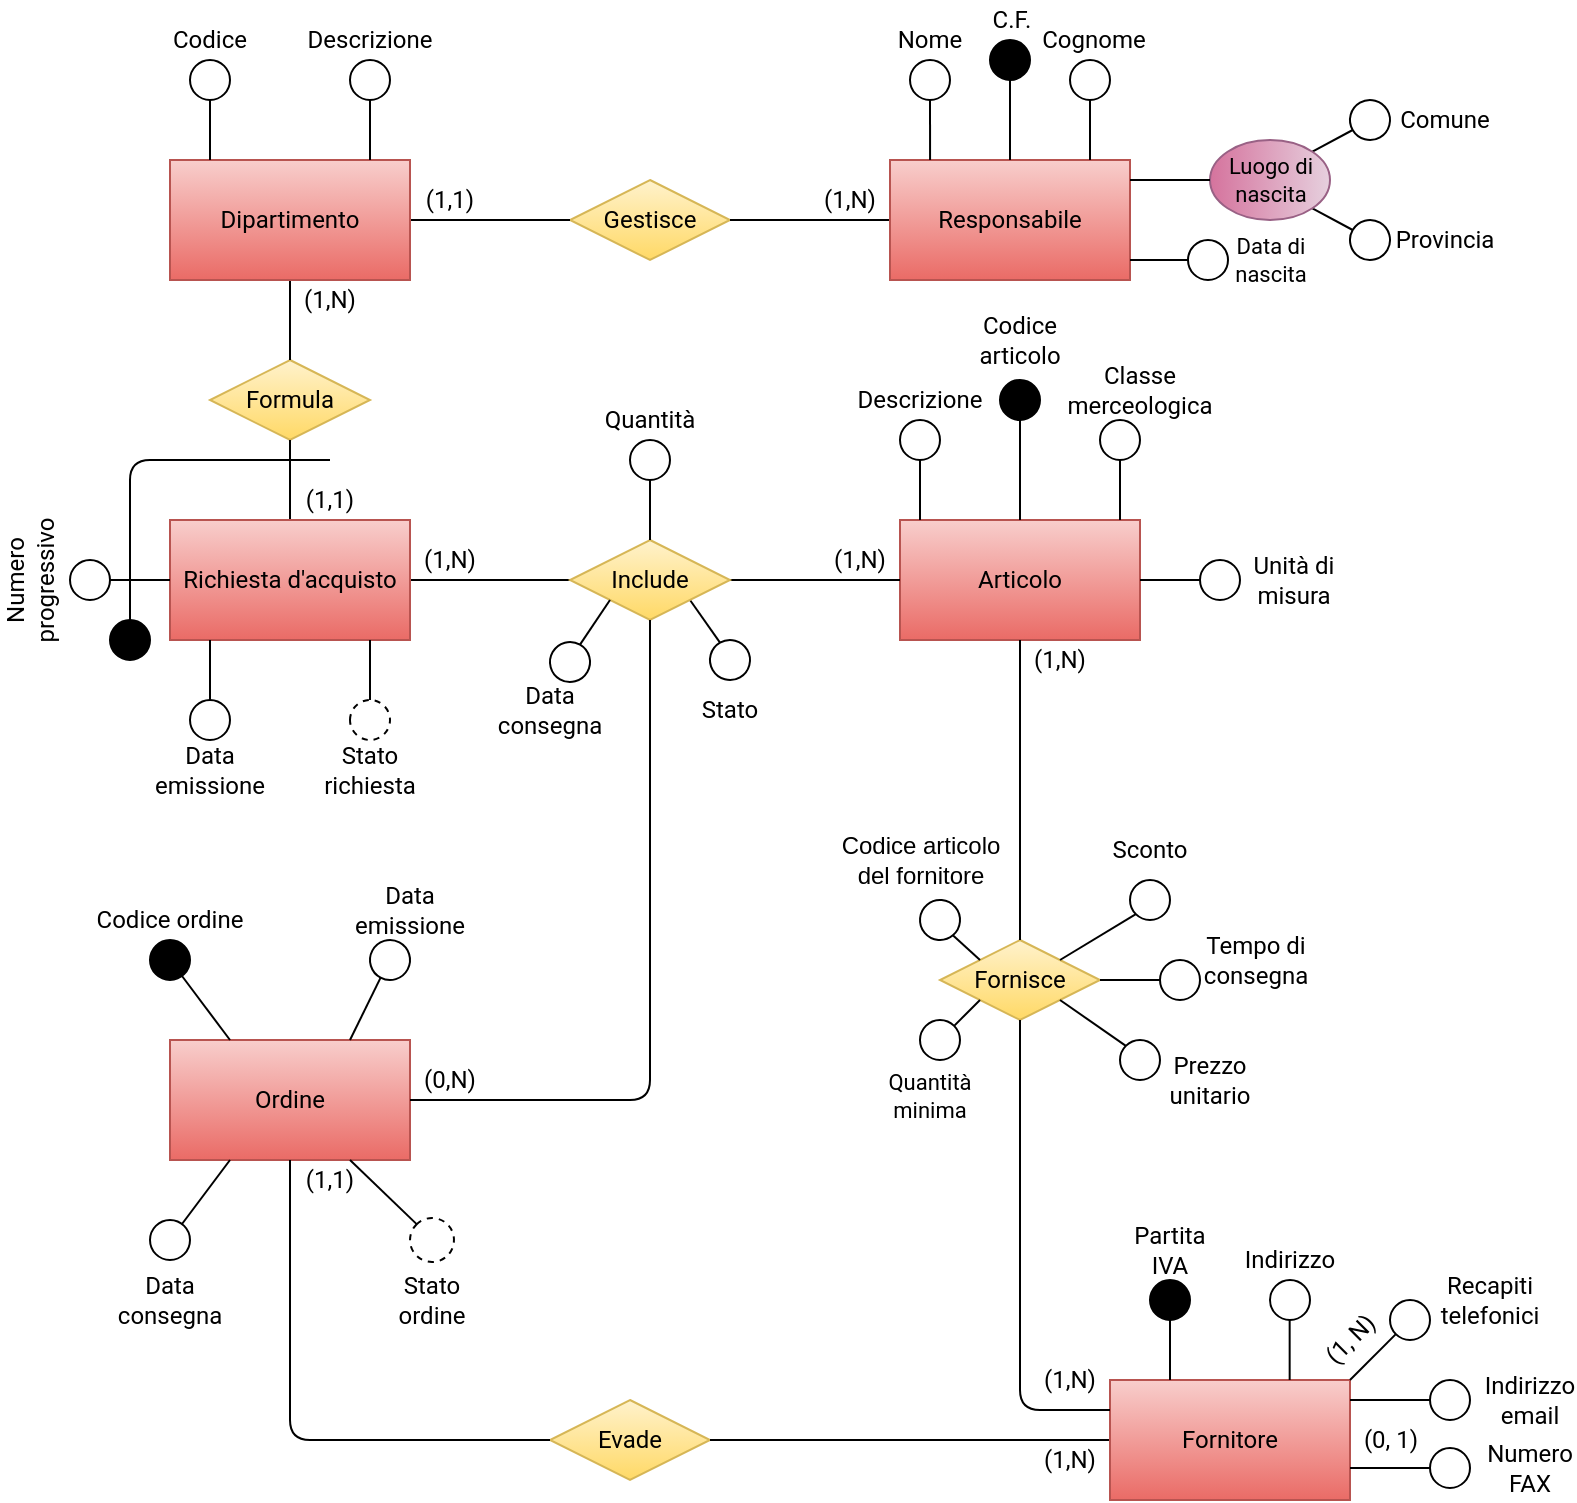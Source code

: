 <mxfile version="14.6.6" type="github">
  <diagram id="SgajTCS_TB5HfmCs7Fzj" name="Page-1">
    <mxGraphModel dx="1422" dy="825" grid="1" gridSize="10" guides="1" tooltips="1" connect="1" arrows="1" fold="1" page="1" pageScale="1" pageWidth="827" pageHeight="1169" math="0" shadow="0">
      <root>
        <mxCell id="0" />
        <mxCell id="1" parent="0" />
        <mxCell id="HjmQYwQyKMlR8786KlLw-11" value="" style="group;rotation=45;" parent="1" vertex="1" connectable="0">
          <mxGeometry x="308" y="315" width="20" height="50" as="geometry" />
        </mxCell>
        <mxCell id="80SjEbUUBAHeHSITV065-99" value="" style="ellipse;whiteSpace=wrap;html=1;aspect=fixed;fontFamily=Roboto;fontSource=https%3A%2F%2Ffonts.googleapis.com%2Fcss%3Ffamily%3DRoboto;rotation=-105;" parent="HjmQYwQyKMlR8786KlLw-11" vertex="1">
          <mxGeometry x="-10" y="26" width="20" height="20" as="geometry" />
        </mxCell>
        <mxCell id="HjmQYwQyKMlR8786KlLw-9" value="" style="endArrow=none;html=1;entryX=1;entryY=1;entryDx=0;entryDy=0;fontFamily=Roboto;fontSource=https%3A%2F%2Ffonts.googleapis.com%2Fcss%3Ffamily%3DRoboto;exitX=1;exitY=1;exitDx=0;exitDy=0;" parent="1" source="80SjEbUUBAHeHSITV065-35" target="HjmQYwQyKMlR8786KlLw-8" edge="1">
          <mxGeometry width="50" height="50" relative="1" as="geometry">
            <mxPoint x="368" y="310" as="sourcePoint" />
            <mxPoint x="-312" y="70" as="targetPoint" />
          </mxGeometry>
        </mxCell>
        <mxCell id="WNvgnv75Yjdc2z-mZm8R-49" value="" style="group;fontFamily=Roboto;fontSource=https%3A%2F%2Ffonts.googleapis.com%2Fcss%3Ffamily%3DRoboto;" parent="1" connectable="0" vertex="1">
          <mxGeometry x="68" y="460" width="130" height="140" as="geometry" />
        </mxCell>
        <mxCell id="WNvgnv75Yjdc2z-mZm8R-8" value="Ordine" style="rounded=0;whiteSpace=wrap;html=1;fontFamily=Roboto;fontSource=https%3A%2F%2Ffonts.googleapis.com%2Fcss%3Ffamily%3DRoboto;fillColor=#f8cecc;strokeColor=#b85450;gradientColor=#ea6b66;" parent="WNvgnv75Yjdc2z-mZm8R-49" vertex="1">
          <mxGeometry x="40" y="80" width="120" height="60" as="geometry" />
        </mxCell>
        <mxCell id="WNvgnv75Yjdc2z-mZm8R-26" value="" style="group;fontFamily=Roboto;fontSource=https%3A%2F%2Ffonts.googleapis.com%2Fcss%3Ffamily%3DRoboto;" parent="WNvgnv75Yjdc2z-mZm8R-49" connectable="0" vertex="1">
          <mxGeometry x="140" y="5" width="40" height="80" as="geometry" />
        </mxCell>
        <mxCell id="0HRdDKmyG6_fZgm3HTcE-9" value="&lt;div&gt;Data emissione&lt;/div&gt;" style="text;html=1;strokeColor=none;fillColor=none;align=center;verticalAlign=middle;whiteSpace=wrap;rounded=0;fontFamily=Roboto;fontSource=https%3A%2F%2Ffonts.googleapis.com%2Fcss%3Ffamily%3DRoboto;" parent="WNvgnv75Yjdc2z-mZm8R-26" vertex="1">
          <mxGeometry width="40" height="20" as="geometry" />
        </mxCell>
        <mxCell id="0HRdDKmyG6_fZgm3HTcE-7" value="&lt;span style=&quot;color: rgba(0 , 0 , 0 , 0) ; font-family: monospace ; font-size: 0px&quot;&gt;%3CmxGraphModel%3E%3Croot%3E%3CmxCell%20id%3D%220%22%2F%3E%3CmxCell%20id%3D%221%22%20parent%3D%220%22%2F%3E%3CmxCell%20id%3D%222%22%20value%3D%22%22%20style%3D%22group%3BfontFamily%3DRoboto%3BfontSource%3Dhttps%253A%252F%252Ffonts.googleapis.com%252Fcss%253Ffamily%253DRoboto%3B%22%20connectable%3D%220%22%20vertex%3D%221%22%20parent%3D%221%22%3E%3CmxGeometry%20x%3D%2250%22%20y%3D%22450%22%20width%3D%22130%22%20height%3D%22140%22%20as%3D%22geometry%22%2F%3E%3C%2FmxCell%3E%3CmxCell%20id%3D%223%22%20value%3D%22Ordine%22%20style%3D%22rounded%3D0%3BwhiteSpace%3Dwrap%3Bhtml%3D1%3BfontFamily%3DRoboto%3BfontSource%3Dhttps%253A%252F%252Ffonts.googleapis.com%252Fcss%253Ffamily%253DRoboto%3BfillColor%3D%23f8cecc%3BstrokeColor%3D%23b85450%3BgradientColor%3D%23ea6b66%3B%22%20vertex%3D%221%22%20parent%3D%222%22%3E%3CmxGeometry%20x%3D%2240%22%20y%3D%2280%22%20width%3D%22120%22%20height%3D%2260%22%20as%3D%22geometry%22%2F%3E%3C%2FmxCell%3E%3CmxCell%20id%3D%224%22%20value%3D%22%22%20style%3D%22group%3BfontFamily%3DRoboto%3BfontSource%3Dhttps%253A%252F%252Ffonts.googleapis.com%252Fcss%253Ffamily%253DRoboto%3B%22%20connectable%3D%220%22%20vertex%3D%221%22%20parent%3D%222%22%3E%3CmxGeometry%20x%3D%2290%22%20width%3D%2240%22%20height%3D%2280%22%20as%3D%22geometry%22%2F%3E%3C%2FmxCell%3E%3CmxCell%20id%3D%225%22%20value%3D%22%22%20style%3D%22ellipse%3BwhiteSpace%3Dwrap%3Bhtml%3D1%3Baspect%3Dfixed%3BfontFamily%3DRoboto%3BfontSource%3Dhttps%253A%252F%252Ffonts.googleapis.com%252Fcss%253Ffamily%253DRoboto%3B%22%20vertex%3D%221%22%20parent%3D%224%22%3E%3CmxGeometry%20x%3D%2230%22%20y%3D%2230%22%20width%3D%2220%22%20height%3D%2220%22%20as%3D%22geometry%22%2F%3E%3C%2FmxCell%3E%3CmxCell%20id%3D%226%22%20value%3D%22%26lt%3Bdiv%26gt%3BData%20emissione%26lt%3B%2Fdiv%26gt%3B%22%20style%3D%22text%3Bhtml%3D1%3BstrokeColor%3Dnone%3BfillColor%3Dnone%3Balign%3Dcenter%3BverticalAlign%3Dmiddle%3BwhiteSpace%3Dwrap%3Brounded%3D0%3BfontFamily%3DRoboto%3BfontSource%3Dhttps%253A%252F%252Ffonts.googleapis.com%252Fcss%253Ffamily%253DRoboto%3B%22%20vertex%3D%221%22%20parent%3D%224%22%3E%3CmxGeometry%20width%3D%2240%22%20height%3D%2220%22%20as%3D%22geometry%22%2F%3E%3C%2FmxCell%3E%3CmxCell%20id%3D%227%22%20value%3D%22%22%20style%3D%22group%3BfontFamily%3DRoboto%3BfontSource%3Dhttps%253A%252F%252Ffonts.googleapis.com%252Fcss%253Ffamily%253DRoboto%3B%22%20connectable%3D%220%22%20vertex%3D%221%22%20parent%3D%222%22%3E%3CmxGeometry%20x%3D%2210%22%20y%3D%2210%22%20width%3D%2260%22%20height%3D%2270%22%20as%3D%22geometry%22%2F%3E%3C%2FmxCell%3E%3CmxCell%20id%3D%228%22%20value%3D%22%22%20style%3D%22ellipse%3BfontFamily%3DRoboto%3BfontSource%3Dhttps%253A%252F%252Ffonts.googleapis.com%252Fcss%253Ffamily%253DRoboto%3BfillColor%3D%23000000%3B%22%20vertex%3D%221%22%20parent%3D%227%22%3E%3CmxGeometry%20x%3D%2210%22%20y%3D%2220%22%20width%3D%2220%22%20height%3D%2220%22%20as%3D%22geometry%22%2F%3E%3C%2FmxCell%3E%3CmxCell%20id%3D%229%22%20value%3D%22Codice%20ordine%22%20style%3D%22text%3Bhtml%3D1%3BstrokeColor%3Dnone%3BfillColor%3Dnone%3Balign%3Dcenter%3BverticalAlign%3Dmiddle%3BwhiteSpace%3Dwrap%3Brounded%3D0%3BfontFamily%3DRoboto%3BfontSource%3Dhttps%253A%252F%252Ffonts.googleapis.com%252Fcss%253Ffamily%253DRoboto%3B%22%20vertex%3D%221%22%20parent%3D%227%22%3E%3CmxGeometry%20x%3D%22-20%22%20y%3D%22-10%22%20width%3D%2280%22%20height%3D%2220%22%20as%3D%22geometry%22%2F%3E%3C%2FmxCell%3E%3CmxCell%20id%3D%2210%22%20value%3D%22%22%20style%3D%22endArrow%3Dnone%3Bhtml%3D1%3BfontFamily%3DRoboto%3BfontSource%3Dhttps%253A%252F%252Ffonts.googleapis.com%252Fcss%253Ffamily%253DRoboto%3BexitX%3D0.25%3BexitY%3D0%3BexitDx%3D0%3BexitDy%3D0%3B%22%20edge%3D%221%22%20parent%3D%222%22%20source%3D%223%22%20target%3D%228%22%3E%3CmxGeometry%20width%3D%2250%22%20height%3D%2250%22%20relative%3D%221%22%20as%3D%22geometry%22%3E%3CmxPoint%20x%3D%2240%22%20y%3D%2280%22%20as%3D%22sourcePoint%22%2F%3E%3CmxPoint%20x%3D%2240%22%20y%3D%2250%22%20as%3D%22targetPoint%22%2F%3E%3C%2FmxGeometry%3E%3C%2FmxCell%3E%3CmxCell%20id%3D%2211%22%20value%3D%22%22%20style%3D%22endArrow%3Dnone%3Bhtml%3D1%3BfontFamily%3DRoboto%3BfontSource%3Dhttps%253A%252F%252Ffonts.googleapis.com%252Fcss%253Ffamily%253DRoboto%3BexitX%3D0.75%3BexitY%3D0%3BexitDx%3D0%3BexitDy%3D0%3BentryX%3D0.5%3BentryY%3D1%3BentryDx%3D0%3BentryDy%3D0%3B%22%20edge%3D%221%22%20parent%3D%222%22%20source%3D%223%22%20target%3D%225%22%3E%3CmxGeometry%20x%3D%22100%22%20y%3D%2210%22%20width%3D%2250%22%20height%3D%2250%22%20as%3D%22geometry%22%3E%3CmxPoint%20x%3D%22120%22%20y%3D%2280%22%20as%3D%22sourcePoint%22%2F%3E%3CmxPoint%20x%3D%22123%22%20y%3D%2246%22%20as%3D%22targetPoint%22%2F%3E%3CArray%20as%3D%22points%22%2F%3E%3C%2FmxGeometry%3E%3C%2FmxCell%3E%3C%2Froot%3E%3C%2FmxGraphModel%3E&lt;/span&gt;" style="ellipse;whiteSpace=wrap;html=1;aspect=fixed;fontFamily=Roboto;fontSource=https%3A%2F%2Ffonts.googleapis.com%2Fcss%3Ffamily%3DRoboto;rotation=118;" parent="WNvgnv75Yjdc2z-mZm8R-26" vertex="1">
          <mxGeometry y="25" width="20" height="20" as="geometry" />
        </mxCell>
        <mxCell id="WNvgnv75Yjdc2z-mZm8R-27" value="" style="group;fontFamily=Roboto;fontSource=https%3A%2F%2Ffonts.googleapis.com%2Fcss%3Ffamily%3DRoboto;" parent="WNvgnv75Yjdc2z-mZm8R-49" connectable="0" vertex="1">
          <mxGeometry x="10" y="10" width="60" height="70" as="geometry" />
        </mxCell>
        <mxCell id="WNvgnv75Yjdc2z-mZm8R-29" value="" style="ellipse;fontFamily=Roboto;fontSource=https%3A%2F%2Ffonts.googleapis.com%2Fcss%3Ffamily%3DRoboto;fillColor=#000000;" parent="WNvgnv75Yjdc2z-mZm8R-27" vertex="1">
          <mxGeometry x="20" y="20" width="20" height="20" as="geometry" />
        </mxCell>
        <mxCell id="WNvgnv75Yjdc2z-mZm8R-30" value="Codice ordine" style="text;html=1;strokeColor=none;fillColor=none;align=center;verticalAlign=middle;whiteSpace=wrap;rounded=0;fontFamily=Roboto;fontSource=https%3A%2F%2Ffonts.googleapis.com%2Fcss%3Ffamily%3DRoboto;" parent="WNvgnv75Yjdc2z-mZm8R-27" vertex="1">
          <mxGeometry x="-10" width="80" height="20" as="geometry" />
        </mxCell>
        <mxCell id="WNvgnv75Yjdc2z-mZm8R-28" value="" style="endArrow=none;html=1;fontFamily=Roboto;fontSource=https%3A%2F%2Ffonts.googleapis.com%2Fcss%3Ffamily%3DRoboto;exitX=0.25;exitY=0;exitDx=0;exitDy=0;" parent="WNvgnv75Yjdc2z-mZm8R-49" source="WNvgnv75Yjdc2z-mZm8R-8" target="WNvgnv75Yjdc2z-mZm8R-29" edge="1">
          <mxGeometry width="50" height="50" relative="1" as="geometry">
            <mxPoint x="40" y="80" as="sourcePoint" />
            <mxPoint x="40" y="50" as="targetPoint" />
          </mxGeometry>
        </mxCell>
        <mxCell id="0h58Y4UDxRGjKi9DkPcS-29" value="" style="endArrow=none;html=1;exitX=0.75;exitY=0;exitDx=0;exitDy=0;entryX=1;entryY=0.5;entryDx=0;entryDy=0;" parent="WNvgnv75Yjdc2z-mZm8R-49" source="WNvgnv75Yjdc2z-mZm8R-8" target="0HRdDKmyG6_fZgm3HTcE-7" edge="1">
          <mxGeometry width="50" height="50" relative="1" as="geometry">
            <mxPoint x="100" y="95" as="sourcePoint" />
            <mxPoint x="150" y="45" as="targetPoint" />
          </mxGeometry>
        </mxCell>
        <mxCell id="tpPD9y9O5CYVwDH-KBWt-45" value="Gestisce" style="shape=rhombus;perimeter=rhombusPerimeter;whiteSpace=wrap;html=1;align=center;fontFamily=Roboto;fontSource=https%3A%2F%2Ffonts.googleapis.com%2Fcss%3Ffamily%3DRoboto;gradientColor=#ffd966;fillColor=#fff2cc;strokeColor=#d6b656;" parent="1" vertex="1">
          <mxGeometry x="308" y="110" width="80" height="40" as="geometry" />
        </mxCell>
        <mxCell id="tpPD9y9O5CYVwDH-KBWt-48" value="" style="endArrow=none;html=1;exitX=1;exitY=0.5;exitDx=0;exitDy=0;entryX=0;entryY=0.5;entryDx=0;entryDy=0;fontFamily=Roboto;fontSource=https%3A%2F%2Ffonts.googleapis.com%2Fcss%3Ffamily%3DRoboto;" parent="1" source="WNvgnv75Yjdc2z-mZm8R-1" target="tpPD9y9O5CYVwDH-KBWt-45" edge="1">
          <mxGeometry width="50" height="50" relative="1" as="geometry">
            <mxPoint x="242" y="180.76" as="sourcePoint" />
            <mxPoint x="292" y="170.76" as="targetPoint" />
          </mxGeometry>
        </mxCell>
        <mxCell id="tpPD9y9O5CYVwDH-KBWt-52" value="(1,1)" style="text;html=1;strokeColor=none;fillColor=none;align=center;verticalAlign=middle;whiteSpace=wrap;rounded=0;fontFamily=Roboto;fontSource=https%3A%2F%2Ffonts.googleapis.com%2Fcss%3Ffamily%3DRoboto;" parent="1" vertex="1">
          <mxGeometry x="228" y="110" width="40" height="20" as="geometry" />
        </mxCell>
        <mxCell id="tpPD9y9O5CYVwDH-KBWt-53" value="(1,N)" style="text;html=1;strokeColor=none;fillColor=none;align=center;verticalAlign=middle;whiteSpace=wrap;rounded=0;fontFamily=Roboto;fontSource=https%3A%2F%2Ffonts.googleapis.com%2Fcss%3Ffamily%3DRoboto;" parent="1" vertex="1">
          <mxGeometry x="428" y="110" width="40" height="20" as="geometry" />
        </mxCell>
        <mxCell id="tpPD9y9O5CYVwDH-KBWt-60" value="Formula" style="shape=rhombus;perimeter=rhombusPerimeter;whiteSpace=wrap;html=1;align=center;fontFamily=Roboto;fontSource=https%3A%2F%2Ffonts.googleapis.com%2Fcss%3Ffamily%3DRoboto;gradientColor=#ffd966;fillColor=#fff2cc;strokeColor=#d6b656;" parent="1" vertex="1">
          <mxGeometry x="128" y="200" width="80" height="40" as="geometry" />
        </mxCell>
        <mxCell id="tpPD9y9O5CYVwDH-KBWt-62" value="" style="line;strokeWidth=1;rotatable=0;dashed=0;labelPosition=right;align=left;verticalAlign=middle;spacingTop=0;spacingLeft=6;points=[];portConstraint=eastwest;fontFamily=Roboto;fontSource=https%3A%2F%2Ffonts.googleapis.com%2Fcss%3Ffamily%3DRoboto;" parent="1" vertex="1">
          <mxGeometry x="132" y="213.5" width="140" as="geometry" />
        </mxCell>
        <mxCell id="tpPD9y9O5CYVwDH-KBWt-64" value="" style="endArrow=none;html=1;rounded=0;entryX=0.5;entryY=0;entryDx=0;entryDy=0;fontFamily=Roboto;fontSource=https%3A%2F%2Ffonts.googleapis.com%2Fcss%3Ffamily%3DRoboto;exitX=0.5;exitY=1;exitDx=0;exitDy=0;" parent="1" source="WNvgnv75Yjdc2z-mZm8R-1" target="tpPD9y9O5CYVwDH-KBWt-60" edge="1">
          <mxGeometry relative="1" as="geometry">
            <mxPoint x="182" y="176.5" as="sourcePoint" />
            <mxPoint x="232" y="283.5" as="targetPoint" />
          </mxGeometry>
        </mxCell>
        <mxCell id="80SjEbUUBAHeHSITV065-4" style="edgeStyle=orthogonalEdgeStyle;rounded=0;orthogonalLoop=1;jettySize=auto;html=1;exitX=0;exitY=0.5;exitDx=0;exitDy=0;entryX=1;entryY=0.5;entryDx=0;entryDy=0;endArrow=none;endFill=0;fontFamily=Roboto;fontSource=https%3A%2F%2Ffonts.googleapis.com%2Fcss%3Ffamily%3DRoboto;" parent="1" source="tpPD9y9O5CYVwDH-KBWt-75" target="tpPD9y9O5CYVwDH-KBWt-45" edge="1">
          <mxGeometry relative="1" as="geometry" />
        </mxCell>
        <mxCell id="tpPD9y9O5CYVwDH-KBWt-75" value="Responsabile" style="rounded=0;whiteSpace=wrap;html=1;fontFamily=Roboto;fontSource=https%3A%2F%2Ffonts.googleapis.com%2Fcss%3Ffamily%3DRoboto;fillColor=#f8cecc;strokeColor=#b85450;gradientColor=#ea6b66;" parent="1" vertex="1">
          <mxGeometry x="468" y="100" width="120" height="60" as="geometry" />
        </mxCell>
        <mxCell id="zF5KX2VYoCEGedDop3XD-22" style="rounded=0;orthogonalLoop=1;jettySize=auto;html=1;exitX=0;exitY=0;exitDx=0;exitDy=0;entryX=1;entryY=1;entryDx=0;entryDy=0;endArrow=none;endFill=0;fontFamily=Roboto;fontSource=https%3A%2F%2Ffonts.googleapis.com%2Fcss%3Ffamily%3DRoboto;" parent="1" source="tpPD9y9O5CYVwDH-KBWt-88" target="zF5KX2VYoCEGedDop3XD-20" edge="1">
          <mxGeometry relative="1" as="geometry" />
        </mxCell>
        <mxCell id="zF5KX2VYoCEGedDop3XD-25" style="edgeStyle=none;rounded=0;orthogonalLoop=1;jettySize=auto;html=1;exitX=1;exitY=0;exitDx=0;exitDy=0;entryX=0;entryY=1;entryDx=0;entryDy=0;endArrow=none;endFill=0;fontFamily=Roboto;fontSource=https%3A%2F%2Ffonts.googleapis.com%2Fcss%3Ffamily%3DRoboto;" parent="1" source="tpPD9y9O5CYVwDH-KBWt-88" target="zF5KX2VYoCEGedDop3XD-23" edge="1">
          <mxGeometry relative="1" as="geometry" />
        </mxCell>
        <mxCell id="tpPD9y9O5CYVwDH-KBWt-88" value="" style="ellipse;whiteSpace=wrap;html=1;rotation=90;fontFamily=Roboto;fontSource=https%3A%2F%2Ffonts.googleapis.com%2Fcss%3Ffamily%3DRoboto;gradientColor=#d5739d;fillColor=#e6d0de;strokeColor=#996185;" parent="1" vertex="1">
          <mxGeometry x="638" y="80" width="40" height="60" as="geometry" />
        </mxCell>
        <mxCell id="tpPD9y9O5CYVwDH-KBWt-89" value="" style="endArrow=none;html=1;entryX=0.5;entryY=1;entryDx=0;entryDy=0;exitX=1;exitY=0.25;exitDx=0;exitDy=0;fontFamily=Roboto;fontSource=https%3A%2F%2Ffonts.googleapis.com%2Fcss%3Ffamily%3DRoboto;" parent="1" target="tpPD9y9O5CYVwDH-KBWt-88" edge="1">
          <mxGeometry x="262" y="-263.5" width="50" height="50" as="geometry">
            <mxPoint x="588" y="110" as="sourcePoint" />
            <mxPoint x="317" y="191.5" as="targetPoint" />
          </mxGeometry>
        </mxCell>
        <mxCell id="tpPD9y9O5CYVwDH-KBWt-90" value="" style="ellipse;whiteSpace=wrap;html=1;aspect=fixed;rotation=90;fontFamily=Roboto;fontSource=https%3A%2F%2Ffonts.googleapis.com%2Fcss%3Ffamily%3DRoboto;" parent="1" vertex="1">
          <mxGeometry x="617" y="140" width="20" height="20" as="geometry" />
        </mxCell>
        <mxCell id="tpPD9y9O5CYVwDH-KBWt-91" value="" style="endArrow=none;html=1;entryX=0.5;entryY=1;entryDx=0;entryDy=0;fontFamily=Roboto;fontSource=https%3A%2F%2Ffonts.googleapis.com%2Fcss%3Ffamily%3DRoboto;" parent="1" target="tpPD9y9O5CYVwDH-KBWt-90" edge="1">
          <mxGeometry x="250" y="-228.5" width="50" height="50" as="geometry">
            <mxPoint x="588" y="150" as="sourcePoint" />
            <mxPoint x="305" y="226.5" as="targetPoint" />
          </mxGeometry>
        </mxCell>
        <mxCell id="tpPD9y9O5CYVwDH-KBWt-92" value="&lt;div style=&quot;font-size: 11px&quot;&gt;&lt;font style=&quot;font-size: 11px&quot;&gt;Data di nascita&lt;/font&gt;&lt;/div&gt;" style="text;html=1;strokeColor=none;fillColor=none;align=center;verticalAlign=middle;whiteSpace=wrap;rounded=0;rotation=0;fontFamily=Roboto;fontSource=https%3A%2F%2Ffonts.googleapis.com%2Fcss%3Ffamily%3DRoboto;" parent="1" vertex="1">
          <mxGeometry x="630.5" y="140" width="55" height="20" as="geometry" />
        </mxCell>
        <mxCell id="tpPD9y9O5CYVwDH-KBWt-93" value="&lt;div style=&quot;font-size: 11px&quot;&gt;&lt;font style=&quot;font-size: 11px&quot;&gt;Luogo di nascita&lt;/font&gt;&lt;/div&gt;" style="text;html=1;strokeColor=none;fillColor=none;align=center;verticalAlign=middle;whiteSpace=wrap;rounded=0;rotation=0;fontFamily=Roboto;fontSource=https%3A%2F%2Ffonts.googleapis.com%2Fcss%3Ffamily%3DRoboto;" parent="1" vertex="1">
          <mxGeometry x="630.5" y="100" width="55" height="20" as="geometry" />
        </mxCell>
        <mxCell id="tpPD9y9O5CYVwDH-KBWt-95" value="" style="endArrow=none;html=1;rounded=0;entryX=0.5;entryY=0;entryDx=0;entryDy=0;exitX=0.5;exitY=1;exitDx=0;exitDy=0;fontFamily=Roboto;fontSource=https%3A%2F%2Ffonts.googleapis.com%2Fcss%3Ffamily%3DRoboto;" parent="1" source="tpPD9y9O5CYVwDH-KBWt-60" target="WNvgnv75Yjdc2z-mZm8R-5" edge="1">
          <mxGeometry relative="1" as="geometry">
            <mxPoint x="202" y="393.5" as="sourcePoint" />
            <mxPoint x="342" y="353.5" as="targetPoint" />
          </mxGeometry>
        </mxCell>
        <mxCell id="tpPD9y9O5CYVwDH-KBWt-96" value="(1,N)" style="text;html=1;strokeColor=none;fillColor=none;align=center;verticalAlign=middle;whiteSpace=wrap;rounded=0;fontFamily=Roboto;fontSource=https%3A%2F%2Ffonts.googleapis.com%2Fcss%3Ffamily%3DRoboto;" parent="1" vertex="1">
          <mxGeometry x="168" y="160" width="40" height="20" as="geometry" />
        </mxCell>
        <mxCell id="tpPD9y9O5CYVwDH-KBWt-98" value="(1,1)" style="text;html=1;strokeColor=none;fillColor=none;align=center;verticalAlign=middle;whiteSpace=wrap;rounded=0;rotation=0;fontFamily=Roboto;fontSource=https%3A%2F%2Ffonts.googleapis.com%2Fcss%3Ffamily%3DRoboto;" parent="1" vertex="1">
          <mxGeometry x="168" y="260" width="40" height="20" as="geometry" />
        </mxCell>
        <mxCell id="tpPD9y9O5CYVwDH-KBWt-77" value="" style="ellipse;whiteSpace=wrap;html=1;aspect=fixed;fontFamily=Roboto;fontSource=https%3A%2F%2Ffonts.googleapis.com%2Fcss%3Ffamily%3DRoboto;" parent="1" vertex="1">
          <mxGeometry x="558" y="50" width="20" height="20" as="geometry" />
        </mxCell>
        <mxCell id="tpPD9y9O5CYVwDH-KBWt-78" value="" style="endArrow=none;html=1;entryX=0.5;entryY=1;entryDx=0;entryDy=0;fontFamily=Roboto;fontSource=https%3A%2F%2Ffonts.googleapis.com%2Fcss%3Ffamily%3DRoboto;" parent="1" target="tpPD9y9O5CYVwDH-KBWt-77" edge="1">
          <mxGeometry x="560" y="30" width="50" height="50" as="geometry">
            <mxPoint x="568" y="100" as="sourcePoint" />
            <mxPoint x="1000" y="30" as="targetPoint" />
          </mxGeometry>
        </mxCell>
        <mxCell id="tpPD9y9O5CYVwDH-KBWt-79" value="&lt;font style=&quot;font-size: 12px;&quot;&gt;Cognome&lt;/font&gt;" style="text;html=1;strokeColor=none;fillColor=none;align=center;verticalAlign=middle;whiteSpace=wrap;rounded=0;fontFamily=Roboto;fontSource=https%3A%2F%2Ffonts.googleapis.com%2Fcss%3Ffamily%3DRoboto;fontSize=12;" parent="1" vertex="1">
          <mxGeometry x="549.5" y="30" width="40" height="20" as="geometry" />
        </mxCell>
        <mxCell id="tpPD9y9O5CYVwDH-KBWt-81" value="" style="endArrow=none;html=1;exitX=0.5;exitY=0;exitDx=0;exitDy=0;entryX=0.5;entryY=1;entryDx=0;entryDy=0;fontFamily=Roboto;fontSource=https%3A%2F%2Ffonts.googleapis.com%2Fcss%3Ffamily%3DRoboto;" parent="1" source="tpPD9y9O5CYVwDH-KBWt-75" target="tpPD9y9O5CYVwDH-KBWt-82" edge="1">
          <mxGeometry x="508" y="20" width="50" height="50" as="geometry">
            <mxPoint x="528" y="90" as="sourcePoint" />
            <mxPoint x="528" y="60" as="targetPoint" />
          </mxGeometry>
        </mxCell>
        <mxCell id="tpPD9y9O5CYVwDH-KBWt-82" value="" style="ellipse;fontFamily=Roboto;fontSource=https%3A%2F%2Ffonts.googleapis.com%2Fcss%3Ffamily%3DRoboto;fillColor=#000000;" parent="1" vertex="1">
          <mxGeometry x="518" y="40" width="20" height="20" as="geometry" />
        </mxCell>
        <mxCell id="tpPD9y9O5CYVwDH-KBWt-83" value="C.F." style="text;html=1;strokeColor=none;fillColor=none;align=center;verticalAlign=middle;whiteSpace=wrap;rounded=0;fontFamily=Roboto;fontSource=https%3A%2F%2Ffonts.googleapis.com%2Fcss%3Ffamily%3DRoboto;" parent="1" vertex="1">
          <mxGeometry x="509" y="20" width="40" height="20" as="geometry" />
        </mxCell>
        <mxCell id="tpPD9y9O5CYVwDH-KBWt-85" value="" style="ellipse;whiteSpace=wrap;html=1;aspect=fixed;fontFamily=Roboto;fontSource=https%3A%2F%2Ffonts.googleapis.com%2Fcss%3Ffamily%3DRoboto;" parent="1" vertex="1">
          <mxGeometry x="478" y="50" width="20" height="20" as="geometry" />
        </mxCell>
        <mxCell id="tpPD9y9O5CYVwDH-KBWt-86" value="" style="endArrow=none;html=1;entryX=0.5;entryY=1;entryDx=0;entryDy=0;fontFamily=Roboto;fontSource=https%3A%2F%2Ffonts.googleapis.com%2Fcss%3Ffamily%3DRoboto;exitX=0.167;exitY=0;exitDx=0;exitDy=0;exitPerimeter=0;" parent="1" source="tpPD9y9O5CYVwDH-KBWt-75" target="tpPD9y9O5CYVwDH-KBWt-85" edge="1">
          <mxGeometry x="398" y="25" width="50" height="50" as="geometry">
            <mxPoint x="488" y="90" as="sourcePoint" />
            <mxPoint x="838" y="25" as="targetPoint" />
          </mxGeometry>
        </mxCell>
        <mxCell id="tpPD9y9O5CYVwDH-KBWt-87" value="Nome" style="text;html=1;strokeColor=none;fillColor=none;align=center;verticalAlign=middle;whiteSpace=wrap;rounded=0;fontFamily=Roboto;fontSource=https%3A%2F%2Ffonts.googleapis.com%2Fcss%3Ffamily%3DRoboto;fontSize=12;" parent="1" vertex="1">
          <mxGeometry x="468" y="30" width="40" height="20" as="geometry" />
        </mxCell>
        <mxCell id="80SjEbUUBAHeHSITV065-102" style="edgeStyle=none;rounded=0;sketch=0;orthogonalLoop=1;jettySize=auto;html=1;exitX=1;exitY=0.5;exitDx=0;exitDy=0;entryX=0;entryY=0.5;entryDx=0;entryDy=0;endArrow=none;endFill=0;fontSize=10;fontFamily=Roboto;fontSource=https%3A%2F%2Ffonts.googleapis.com%2Fcss%3Ffamily%3DRoboto;" parent="1" source="WNvgnv75Yjdc2z-mZm8R-5" target="80SjEbUUBAHeHSITV065-35" edge="1">
          <mxGeometry relative="1" as="geometry" />
        </mxCell>
        <mxCell id="WNvgnv75Yjdc2z-mZm8R-5" value="Richiesta d&#39;acquisto" style="rounded=0;whiteSpace=wrap;html=1;fontFamily=Roboto;fontSource=https%3A%2F%2Ffonts.googleapis.com%2Fcss%3Ffamily%3DRoboto;fillColor=#f8cecc;strokeColor=#b85450;gradientColor=#ea6b66;" parent="1" vertex="1">
          <mxGeometry x="108" y="280" width="120" height="60" as="geometry" />
        </mxCell>
        <mxCell id="WNvgnv75Yjdc2z-mZm8R-37" value="" style="group;fontFamily=Roboto;fontSource=https%3A%2F%2Ffonts.googleapis.com%2Fcss%3Ffamily%3DRoboto;rotation=-180;" parent="1" connectable="0" vertex="1">
          <mxGeometry x="108" y="340" width="40" height="80" as="geometry" />
        </mxCell>
        <mxCell id="WNvgnv75Yjdc2z-mZm8R-38" value="" style="ellipse;whiteSpace=wrap;html=1;aspect=fixed;fontFamily=Roboto;fontSource=https%3A%2F%2Ffonts.googleapis.com%2Fcss%3Ffamily%3DRoboto;rotation=-180;" parent="WNvgnv75Yjdc2z-mZm8R-37" vertex="1">
          <mxGeometry x="10" y="30" width="20" height="20" as="geometry" />
        </mxCell>
        <mxCell id="WNvgnv75Yjdc2z-mZm8R-39" value="" style="endArrow=none;html=1;entryX=0.5;entryY=1;entryDx=0;entryDy=0;fontFamily=Roboto;fontSource=https%3A%2F%2Ffonts.googleapis.com%2Fcss%3Ffamily%3DRoboto;" parent="WNvgnv75Yjdc2z-mZm8R-37" target="WNvgnv75Yjdc2z-mZm8R-38" edge="1">
          <mxGeometry x="-10" y="20" width="50" height="50" as="geometry">
            <mxPoint x="20" as="sourcePoint" />
            <mxPoint x="-400" y="70" as="targetPoint" />
          </mxGeometry>
        </mxCell>
        <mxCell id="WNvgnv75Yjdc2z-mZm8R-40" value="&lt;div&gt;Data emissione&lt;/div&gt;" style="text;html=1;strokeColor=none;fillColor=none;align=center;verticalAlign=middle;whiteSpace=wrap;rounded=0;fontFamily=Roboto;fontSource=https%3A%2F%2Ffonts.googleapis.com%2Fcss%3Ffamily%3DRoboto;rotation=0;" parent="WNvgnv75Yjdc2z-mZm8R-37" vertex="1">
          <mxGeometry y="55" width="40" height="20" as="geometry" />
        </mxCell>
        <mxCell id="80SjEbUUBAHeHSITV065-6" value="Articolo" style="rounded=0;whiteSpace=wrap;html=1;fontFamily=Roboto;fontSource=https%3A%2F%2Ffonts.googleapis.com%2Fcss%3Ffamily%3DRoboto;fillColor=#f8cecc;strokeColor=#b85450;gradientColor=#ea6b66;" parent="1" vertex="1">
          <mxGeometry x="473" y="280" width="120" height="60" as="geometry" />
        </mxCell>
        <mxCell id="WNvgnv75Yjdc2z-mZm8R-56" value="" style="endArrow=none;html=1;fontFamily=Roboto;fontSource=https%3A%2F%2Ffonts.googleapis.com%2Fcss%3Ffamily%3DRoboto;exitX=0.5;exitY=0;exitDx=0;exitDy=0;entryX=0.5;entryY=0;entryDx=0;entryDy=0;" parent="1" source="80SjEbUUBAHeHSITV065-6" target="WNvgnv75Yjdc2z-mZm8R-57" edge="1">
          <mxGeometry x="391" y="185" width="50" height="50" as="geometry">
            <mxPoint x="533" y="180" as="sourcePoint" />
            <mxPoint x="533" y="200" as="targetPoint" />
          </mxGeometry>
        </mxCell>
        <mxCell id="WNvgnv75Yjdc2z-mZm8R-57" value="" style="ellipse;fontFamily=Roboto;fontSource=https%3A%2F%2Ffonts.googleapis.com%2Fcss%3Ffamily%3DRoboto;fillColor=#000000;" parent="1" vertex="1">
          <mxGeometry x="523" y="210" width="20" height="20" as="geometry" />
        </mxCell>
        <mxCell id="80SjEbUUBAHeHSITV065-18" value="&lt;div&gt;Codice&lt;/div&gt;&lt;div&gt;articolo&lt;/div&gt;" style="text;html=1;strokeColor=none;fillColor=none;align=center;verticalAlign=middle;whiteSpace=wrap;rounded=0;rotation=0;fontFamily=Roboto;fontSource=https%3A%2F%2Ffonts.googleapis.com%2Fcss%3Ffamily%3DRoboto;" parent="1" vertex="1">
          <mxGeometry x="508" y="180" width="50" height="20" as="geometry" />
        </mxCell>
        <mxCell id="80SjEbUUBAHeHSITV065-103" style="edgeStyle=none;rounded=0;sketch=0;orthogonalLoop=1;jettySize=auto;html=1;exitX=1;exitY=0.5;exitDx=0;exitDy=0;entryX=0;entryY=0.5;entryDx=0;entryDy=0;endArrow=none;endFill=0;fontSize=10;fontFamily=Roboto;fontSource=https%3A%2F%2Ffonts.googleapis.com%2Fcss%3Ffamily%3DRoboto;" parent="1" source="80SjEbUUBAHeHSITV065-35" target="80SjEbUUBAHeHSITV065-6" edge="1">
          <mxGeometry relative="1" as="geometry">
            <mxPoint x="413" y="310" as="sourcePoint" />
          </mxGeometry>
        </mxCell>
        <mxCell id="80SjEbUUBAHeHSITV065-35" value="&lt;font data-font-src=&quot;https://fonts.googleapis.com/css?family=Roboto&quot;&gt;Include&lt;/font&gt;" style="rhombus;whiteSpace=wrap;html=1;rounded=0;sketch=0;fontFamily=Roboto;fontSource=https%3A%2F%2Ffonts.googleapis.com%2Fcss%3Ffamily%3DRoboto;gradientColor=#ffd966;fillColor=#fff2cc;strokeColor=#d6b656;" parent="1" vertex="1">
          <mxGeometry x="308" y="290" width="80" height="40" as="geometry" />
        </mxCell>
        <mxCell id="80SjEbUUBAHeHSITV065-40" value="Fornisce" style="rhombus;whiteSpace=wrap;html=1;rounded=0;sketch=0;fontFamily=Roboto;fontSource=https%3A%2F%2Ffonts.googleapis.com%2Fcss%3Ffamily%3DRoboto;gradientColor=#ffd966;fillColor=#fff2cc;strokeColor=#d6b656;" parent="1" vertex="1">
          <mxGeometry x="493" y="490" width="80" height="40" as="geometry" />
        </mxCell>
        <mxCell id="80SjEbUUBAHeHSITV065-59" value="" style="group;fontFamily=Roboto;fontSource=https%3A%2F%2Ffonts.googleapis.com%2Fcss%3Ffamily%3DRoboto;" parent="1" connectable="0" vertex="1">
          <mxGeometry x="563" y="210" width="50" height="70" as="geometry" />
        </mxCell>
        <mxCell id="80SjEbUUBAHeHSITV065-60" value="" style="ellipse;whiteSpace=wrap;html=1;aspect=fixed;fontFamily=Roboto;fontSource=https%3A%2F%2Ffonts.googleapis.com%2Fcss%3Ffamily%3DRoboto;" parent="80SjEbUUBAHeHSITV065-59" vertex="1">
          <mxGeometry x="10" y="20" width="20" height="20" as="geometry" />
        </mxCell>
        <mxCell id="80SjEbUUBAHeHSITV065-61" value="" style="endArrow=none;html=1;entryX=0.5;entryY=1;entryDx=0;entryDy=0;fontFamily=Roboto;fontSource=https%3A%2F%2Ffonts.googleapis.com%2Fcss%3Ffamily%3DRoboto;" parent="80SjEbUUBAHeHSITV065-59" target="80SjEbUUBAHeHSITV065-60" edge="1">
          <mxGeometry width="50" height="50" relative="1" as="geometry">
            <mxPoint x="20" y="70" as="sourcePoint" />
            <mxPoint x="440" as="targetPoint" />
          </mxGeometry>
        </mxCell>
        <mxCell id="80SjEbUUBAHeHSITV065-62" value="&lt;div&gt;Classe&lt;/div&gt;&lt;div&gt;merceologica&lt;br&gt;&lt;/div&gt;" style="text;html=1;strokeColor=none;fillColor=none;align=center;verticalAlign=middle;whiteSpace=wrap;rounded=0;fontFamily=Roboto;fontSource=https%3A%2F%2Ffonts.googleapis.com%2Fcss%3Ffamily%3DRoboto;" parent="80SjEbUUBAHeHSITV065-59" vertex="1">
          <mxGeometry x="10" width="40" height="10" as="geometry" />
        </mxCell>
        <mxCell id="80SjEbUUBAHeHSITV065-71" value="" style="endArrow=none;html=1;fontFamily=Roboto;fontSource=https%3A%2F%2Ffonts.googleapis.com%2Fcss%3Ffamily%3DRoboto;exitX=0;exitY=0.5;exitDx=0;exitDy=0;entryX=0.5;entryY=1;entryDx=0;entryDy=0;" parent="1" source="WNvgnv75Yjdc2z-mZm8R-5" target="80SjEbUUBAHeHSITV065-72" edge="1">
          <mxGeometry width="50" height="50" relative="1" as="geometry">
            <mxPoint x="98" y="310" as="sourcePoint" />
            <mxPoint x="78" y="310" as="targetPoint" />
          </mxGeometry>
        </mxCell>
        <mxCell id="80SjEbUUBAHeHSITV065-72" value="" style="ellipse;fontFamily=Roboto;fontSource=https%3A%2F%2Ffonts.googleapis.com%2Fcss%3Ffamily%3DRoboto;rotation=-90;" parent="1" vertex="1">
          <mxGeometry x="58" y="300" width="20" height="20" as="geometry" />
        </mxCell>
        <mxCell id="80SjEbUUBAHeHSITV065-73" value="&lt;div&gt;Numero&lt;/div&gt;&lt;div&gt;progressivo&lt;/div&gt;" style="text;html=1;strokeColor=none;fillColor=none;align=center;verticalAlign=middle;whiteSpace=wrap;rounded=0;fontFamily=Roboto;fontSource=https%3A%2F%2Ffonts.googleapis.com%2Fcss%3Ffamily%3DRoboto;rotation=-90;" parent="1" vertex="1">
          <mxGeometry x="18" y="300" width="40" height="20" as="geometry" />
        </mxCell>
        <mxCell id="80SjEbUUBAHeHSITV065-76" value="" style="ellipse;fontFamily=Roboto;fontSource=https%3A%2F%2Ffonts.googleapis.com%2Fcss%3Ffamily%3DRoboto;fillColor=#000000;" parent="1" vertex="1">
          <mxGeometry x="78" y="330" width="20" height="20" as="geometry" />
        </mxCell>
        <mxCell id="80SjEbUUBAHeHSITV065-82" value="" style="group;fontFamily=Roboto;fontSource=https%3A%2F%2Ffonts.googleapis.com%2Fcss%3Ffamily%3DRoboto;" parent="1" connectable="0" vertex="1">
          <mxGeometry x="318" y="220" width="40" height="70" as="geometry" />
        </mxCell>
        <mxCell id="80SjEbUUBAHeHSITV065-83" value="" style="ellipse;whiteSpace=wrap;html=1;aspect=fixed;fontFamily=Roboto;fontSource=https%3A%2F%2Ffonts.googleapis.com%2Fcss%3Ffamily%3DRoboto;" parent="80SjEbUUBAHeHSITV065-82" vertex="1">
          <mxGeometry x="20" y="20" width="20" height="20" as="geometry" />
        </mxCell>
        <mxCell id="80SjEbUUBAHeHSITV065-84" value="" style="endArrow=none;html=1;entryX=0.5;entryY=1;entryDx=0;entryDy=0;fontFamily=Roboto;fontSource=https%3A%2F%2Ffonts.googleapis.com%2Fcss%3Ffamily%3DRoboto;" parent="80SjEbUUBAHeHSITV065-82" target="80SjEbUUBAHeHSITV065-83" edge="1">
          <mxGeometry width="50" height="50" relative="1" as="geometry">
            <mxPoint x="30" y="70" as="sourcePoint" />
            <mxPoint x="440" as="targetPoint" />
          </mxGeometry>
        </mxCell>
        <mxCell id="80SjEbUUBAHeHSITV065-85" value="Quantità" style="text;html=1;strokeColor=none;fillColor=none;align=center;verticalAlign=middle;whiteSpace=wrap;rounded=0;fontFamily=Roboto;fontSource=https%3A%2F%2Ffonts.googleapis.com%2Fcss%3Ffamily%3DRoboto;" parent="80SjEbUUBAHeHSITV065-82" vertex="1">
          <mxGeometry x="10" width="40" height="20" as="geometry" />
        </mxCell>
        <mxCell id="80SjEbUUBAHeHSITV065-101" value="&lt;div&gt;Data&lt;/div&gt;&lt;div&gt;consegna&lt;/div&gt;" style="text;html=1;strokeColor=none;fillColor=none;align=center;verticalAlign=middle;whiteSpace=wrap;rounded=0;fontFamily=Roboto;fontSource=https%3A%2F%2Ffonts.googleapis.com%2Fcss%3Ffamily%3DRoboto;rotation=0;" parent="1" vertex="1">
          <mxGeometry x="278" y="365" width="40" height="20" as="geometry" />
        </mxCell>
        <mxCell id="80SjEbUUBAHeHSITV065-108" value="" style="group;fontFamily=Roboto;fontSource=https%3A%2F%2Ffonts.googleapis.com%2Fcss%3Ffamily%3DRoboto;rotation=90;" parent="1" connectable="0" vertex="1">
          <mxGeometry x="613" y="290" width="40" height="80" as="geometry" />
        </mxCell>
        <mxCell id="80SjEbUUBAHeHSITV065-109" value="" style="ellipse;whiteSpace=wrap;html=1;aspect=fixed;fontFamily=Roboto;fontSource=https%3A%2F%2Ffonts.googleapis.com%2Fcss%3Ffamily%3DRoboto;rotation=90;" parent="80SjEbUUBAHeHSITV065-108" vertex="1">
          <mxGeometry x="10" y="10" width="20" height="20" as="geometry" />
        </mxCell>
        <mxCell id="80SjEbUUBAHeHSITV065-111" value="Unità di misura" style="text;html=1;strokeColor=none;fillColor=none;align=center;verticalAlign=middle;whiteSpace=wrap;rounded=0;fontFamily=Roboto;fontSource=https%3A%2F%2Ffonts.googleapis.com%2Fcss%3Ffamily%3DRoboto;rotation=0;" parent="1" vertex="1">
          <mxGeometry x="644.5" y="300" width="50" height="20" as="geometry" />
        </mxCell>
        <mxCell id="80SjEbUUBAHeHSITV065-116" value="" style="group;fontFamily=Roboto;fontSource=https%3A%2F%2Ffonts.googleapis.com%2Fcss%3Ffamily%3DRoboto;" parent="1" connectable="0" vertex="1">
          <mxGeometry x="463" y="210" width="40" height="70" as="geometry" />
        </mxCell>
        <mxCell id="80SjEbUUBAHeHSITV065-117" value="" style="ellipse;whiteSpace=wrap;html=1;aspect=fixed;fontFamily=Roboto;fontSource=https%3A%2F%2Ffonts.googleapis.com%2Fcss%3Ffamily%3DRoboto;" parent="80SjEbUUBAHeHSITV065-116" vertex="1">
          <mxGeometry x="10" y="20" width="20" height="20" as="geometry" />
        </mxCell>
        <mxCell id="80SjEbUUBAHeHSITV065-118" value="" style="endArrow=none;html=1;entryX=0.5;entryY=1;entryDx=0;entryDy=0;fontFamily=Roboto;fontSource=https%3A%2F%2Ffonts.googleapis.com%2Fcss%3Ffamily%3DRoboto;" parent="80SjEbUUBAHeHSITV065-116" target="80SjEbUUBAHeHSITV065-117" edge="1">
          <mxGeometry width="50" height="50" relative="1" as="geometry">
            <mxPoint x="20" y="70" as="sourcePoint" />
            <mxPoint x="440" as="targetPoint" />
          </mxGeometry>
        </mxCell>
        <mxCell id="80SjEbUUBAHeHSITV065-120" value="&lt;div&gt;Descrizione&lt;/div&gt;" style="text;html=1;strokeColor=none;fillColor=none;align=center;verticalAlign=middle;whiteSpace=wrap;rounded=0;fontFamily=Roboto;fontSource=https%3A%2F%2Ffonts.googleapis.com%2Fcss%3Ffamily%3DRoboto;" parent="80SjEbUUBAHeHSITV065-116" vertex="1">
          <mxGeometry width="40" height="20" as="geometry" />
        </mxCell>
        <mxCell id="80SjEbUUBAHeHSITV065-66" value="" style="endArrow=none;html=1;fontFamily=Roboto;fontSource=https%3A%2F%2Ffonts.googleapis.com%2Fcss%3Ffamily%3DRoboto;exitX=0;exitY=1;exitDx=0;exitDy=0;entryX=1;entryY=0.5;entryDx=0;entryDy=0;" parent="1" source="80SjEbUUBAHeHSITV065-40" target="80SjEbUUBAHeHSITV065-67" edge="1">
          <mxGeometry x="413" y="449.8" width="50" height="50" as="geometry">
            <mxPoint x="523" y="469.8" as="sourcePoint" />
            <mxPoint x="493" y="469.8" as="targetPoint" />
          </mxGeometry>
        </mxCell>
        <mxCell id="80SjEbUUBAHeHSITV065-67" value="" style="ellipse;fontFamily=Roboto;fontSource=https%3A%2F%2Ffonts.googleapis.com%2Fcss%3Ffamily%3DRoboto;rotation=-45;" parent="1" vertex="1">
          <mxGeometry x="483" y="530" width="20" height="20" as="geometry" />
        </mxCell>
        <mxCell id="6r14AjQfkaW0ZxjViM8w-13" value="Sconto" style="text;html=1;strokeColor=none;fillColor=none;align=center;verticalAlign=middle;whiteSpace=wrap;rounded=0;fontFamily=Roboto;fontSource=https%3A%2F%2Ffonts.googleapis.com%2Fcss%3Ffamily%3DRoboto;rotation=0;" parent="1" vertex="1">
          <mxGeometry x="578" y="435" width="40" height="20" as="geometry" />
        </mxCell>
        <mxCell id="6r14AjQfkaW0ZxjViM8w-18" value="Evade" style="rhombus;whiteSpace=wrap;html=1;rounded=0;sketch=0;fontFamily=Roboto;fontSource=https%3A%2F%2Ffonts.googleapis.com%2Fcss%3Ffamily%3DRoboto;gradientColor=#ffd966;fillColor=#fff2cc;strokeColor=#d6b656;" parent="1" vertex="1">
          <mxGeometry x="298" y="720" width="80" height="40" as="geometry" />
        </mxCell>
        <mxCell id="6r14AjQfkaW0ZxjViM8w-20" style="edgeStyle=orthogonalEdgeStyle;rounded=0;orthogonalLoop=1;jettySize=auto;html=1;exitX=0;exitY=0.5;exitDx=0;exitDy=0;entryX=1;entryY=0.5;entryDx=0;entryDy=0;endArrow=none;endFill=0;fontFamily=Roboto;fontSource=https%3A%2F%2Ffonts.googleapis.com%2Fcss%3Ffamily%3DRoboto;" parent="1" source="WNvgnv75Yjdc2z-mZm8R-7" target="6r14AjQfkaW0ZxjViM8w-18" edge="1">
          <mxGeometry relative="1" as="geometry" />
        </mxCell>
        <mxCell id="6r14AjQfkaW0ZxjViM8w-22" value="(1,N)" style="text;html=1;strokeColor=none;fillColor=none;align=center;verticalAlign=middle;whiteSpace=wrap;rounded=0;fontFamily=Roboto;fontSource=https%3A%2F%2Ffonts.googleapis.com%2Fcss%3Ffamily%3DRoboto;" parent="1" vertex="1">
          <mxGeometry x="228" y="290" width="40" height="20" as="geometry" />
        </mxCell>
        <mxCell id="6r14AjQfkaW0ZxjViM8w-23" value="(1,N)" style="text;html=1;strokeColor=none;fillColor=none;align=center;verticalAlign=middle;whiteSpace=wrap;rounded=0;fontFamily=Roboto;fontSource=https%3A%2F%2Ffonts.googleapis.com%2Fcss%3Ffamily%3DRoboto;" parent="1" vertex="1">
          <mxGeometry x="433" y="290" width="40" height="20" as="geometry" />
        </mxCell>
        <mxCell id="6r14AjQfkaW0ZxjViM8w-24" value="(1,N)" style="text;html=1;strokeColor=none;fillColor=none;align=center;verticalAlign=middle;whiteSpace=wrap;rounded=0;fontFamily=Roboto;fontSource=https%3A%2F%2Ffonts.googleapis.com%2Fcss%3Ffamily%3DRoboto;" parent="1" vertex="1">
          <mxGeometry x="533" y="340" width="40" height="20" as="geometry" />
        </mxCell>
        <mxCell id="6r14AjQfkaW0ZxjViM8w-28" value="(0,N)" style="text;html=1;strokeColor=none;fillColor=none;align=center;verticalAlign=middle;whiteSpace=wrap;rounded=0;fontFamily=Roboto;fontSource=https%3A%2F%2Ffonts.googleapis.com%2Fcss%3Ffamily%3DRoboto;" parent="1" vertex="1">
          <mxGeometry x="228" y="550" width="40" height="20" as="geometry" />
        </mxCell>
        <mxCell id="6r14AjQfkaW0ZxjViM8w-29" value="(1,N)" style="text;html=1;strokeColor=none;fillColor=none;align=center;verticalAlign=middle;whiteSpace=wrap;rounded=0;fontFamily=Roboto;fontSource=https%3A%2F%2Ffonts.googleapis.com%2Fcss%3Ffamily%3DRoboto;" parent="1" vertex="1">
          <mxGeometry x="538" y="700" width="40" height="20" as="geometry" />
        </mxCell>
        <mxCell id="6r14AjQfkaW0ZxjViM8w-30" value="(1,1)" style="text;html=1;strokeColor=none;fillColor=none;align=center;verticalAlign=middle;whiteSpace=wrap;rounded=0;fontFamily=Roboto;fontSource=https%3A%2F%2Ffonts.googleapis.com%2Fcss%3Ffamily%3DRoboto;" parent="1" vertex="1">
          <mxGeometry x="168" y="600" width="40" height="20" as="geometry" />
        </mxCell>
        <mxCell id="6r14AjQfkaW0ZxjViM8w-31" value="(1,N)" style="text;html=1;strokeColor=none;fillColor=none;align=center;verticalAlign=middle;whiteSpace=wrap;rounded=0;fontFamily=Roboto;fontSource=https%3A%2F%2Ffonts.googleapis.com%2Fcss%3Ffamily%3DRoboto;" parent="1" vertex="1">
          <mxGeometry x="538" y="740" width="40" height="20" as="geometry" />
        </mxCell>
        <mxCell id="80SjEbUUBAHeHSITV065-110" value="" style="endArrow=none;html=1;entryX=0.5;entryY=1;entryDx=0;entryDy=0;fontFamily=Roboto;fontSource=https%3A%2F%2Ffonts.googleapis.com%2Fcss%3Ffamily%3DRoboto;exitX=1;exitY=0.5;exitDx=0;exitDy=0;" parent="1" source="80SjEbUUBAHeHSITV065-6" target="80SjEbUUBAHeHSITV065-109" edge="1">
          <mxGeometry x="613" y="290" width="50" height="50" as="geometry">
            <mxPoint x="593" y="300" as="sourcePoint" />
            <mxPoint x="663" y="730" as="targetPoint" />
          </mxGeometry>
        </mxCell>
        <mxCell id="80SjEbUUBAHeHSITV065-27" value="&lt;div style=&quot;font-size: 11px&quot;&gt;&lt;font style=&quot;font-size: 11px&quot;&gt;Quantità&lt;/font&gt;&lt;/div&gt;&lt;div style=&quot;font-size: 11px&quot;&gt;&lt;font style=&quot;font-size: 11px&quot;&gt;minima&lt;br&gt;&lt;/font&gt;&lt;/div&gt;" style="text;html=1;strokeColor=none;fillColor=none;align=center;verticalAlign=middle;whiteSpace=wrap;rounded=0;fontFamily=Roboto;fontSource=https%3A%2F%2Ffonts.googleapis.com%2Fcss%3Ffamily%3DRoboto;rotation=0;" parent="1" vertex="1">
          <mxGeometry x="468" y="560" width="40" height="15" as="geometry" />
        </mxCell>
        <mxCell id="zF5KX2VYoCEGedDop3XD-1" value="" style="endArrow=none;html=1;fontFamily=Roboto;fontSource=https%3A%2F%2Ffonts.googleapis.com%2Fcss%3Ffamily%3DRoboto;exitX=1;exitY=1;exitDx=0;exitDy=0;entryX=1;entryY=1;entryDx=0;entryDy=0;" parent="1" source="80SjEbUUBAHeHSITV065-40" target="zF5KX2VYoCEGedDop3XD-2" edge="1">
          <mxGeometry x="388" y="489.8" width="50" height="50" as="geometry">
            <mxPoint x="488" y="510" as="sourcePoint" />
            <mxPoint x="468" y="509.8" as="targetPoint" />
          </mxGeometry>
        </mxCell>
        <mxCell id="zF5KX2VYoCEGedDop3XD-2" value="" style="ellipse;fontFamily=Roboto;fontSource=https%3A%2F%2Ffonts.googleapis.com%2Fcss%3Ffamily%3DRoboto;rotation=-180;" parent="1" vertex="1">
          <mxGeometry x="583" y="540" width="20" height="20" as="geometry" />
        </mxCell>
        <mxCell id="6r14AjQfkaW0ZxjViM8w-9" value="Prezzo unitario" style="text;html=1;strokeColor=none;fillColor=none;align=center;verticalAlign=middle;whiteSpace=wrap;rounded=0;fontFamily=Roboto;fontSource=https%3A%2F%2Ffonts.googleapis.com%2Fcss%3Ffamily%3DRoboto;rotation=0;" parent="1" vertex="1">
          <mxGeometry x="608" y="550" width="40" height="20" as="geometry" />
        </mxCell>
        <mxCell id="zF5KX2VYoCEGedDop3XD-5" value="" style="group;fontFamily=Roboto;fontSource=https%3A%2F%2Ffonts.googleapis.com%2Fcss%3Ffamily%3DRoboto;" parent="1" vertex="1" connectable="0">
          <mxGeometry x="588" y="460" width="20" height="20" as="geometry" />
        </mxCell>
        <mxCell id="6r14AjQfkaW0ZxjViM8w-11" value="" style="ellipse;whiteSpace=wrap;html=1;aspect=fixed;fontFamily=Roboto;fontSource=https%3A%2F%2Ffonts.googleapis.com%2Fcss%3Ffamily%3DRoboto;rotation=0;" parent="zF5KX2VYoCEGedDop3XD-5" vertex="1">
          <mxGeometry width="20" height="20" as="geometry" />
        </mxCell>
        <mxCell id="zF5KX2VYoCEGedDop3XD-8" value="" style="endArrow=none;html=1;fontFamily=Roboto;fontSource=https%3A%2F%2Ffonts.googleapis.com%2Fcss%3Ffamily%3DRoboto;exitX=1;exitY=0.5;exitDx=0;exitDy=0;entryX=0;entryY=0.5;entryDx=0;entryDy=0;" parent="1" source="80SjEbUUBAHeHSITV065-40" target="Sa5xflyD6ZSMWRxUK3Ju-2" edge="1">
          <mxGeometry x="299" y="416" width="50" height="50" as="geometry">
            <mxPoint x="473" y="480" as="sourcePoint" />
            <mxPoint x="608" y="509" as="targetPoint" />
          </mxGeometry>
        </mxCell>
        <mxCell id="zF5KX2VYoCEGedDop3XD-9" value="Tempo di consegna" style="text;html=1;strokeColor=none;fillColor=none;align=center;verticalAlign=middle;whiteSpace=wrap;rounded=0;fontFamily=Roboto;fontSource=https%3A%2F%2Ffonts.googleapis.com%2Fcss%3Ffamily%3DRoboto;rotation=0;" parent="1" vertex="1">
          <mxGeometry x="630.5" y="490" width="40" height="20" as="geometry" />
        </mxCell>
        <mxCell id="zF5KX2VYoCEGedDop3XD-17" value="" style="ellipse;whiteSpace=wrap;html=1;aspect=fixed;fontFamily=Roboto;fontSource=https%3A%2F%2Ffonts.googleapis.com%2Fcss%3Ffamily%3DRoboto;rotation=-180;" parent="1" vertex="1">
          <mxGeometry x="98" y="630" width="20" height="20" as="geometry" />
        </mxCell>
        <mxCell id="zF5KX2VYoCEGedDop3XD-18" value="" style="endArrow=none;html=1;fontFamily=Roboto;fontSource=https%3A%2F%2Ffonts.googleapis.com%2Fcss%3Ffamily%3DRoboto;exitX=0.25;exitY=1;exitDx=0;exitDy=0;" parent="1" source="WNvgnv75Yjdc2z-mZm8R-8" target="zF5KX2VYoCEGedDop3XD-17" edge="1">
          <mxGeometry width="50" height="50" relative="1" as="geometry">
            <mxPoint x="138" y="610" as="sourcePoint" />
            <mxPoint x="-562" y="360" as="targetPoint" />
          </mxGeometry>
        </mxCell>
        <mxCell id="zF5KX2VYoCEGedDop3XD-19" value="&lt;div&gt;Data&lt;/div&gt;&lt;div&gt;consegna&lt;/div&gt;" style="text;html=1;strokeColor=none;fillColor=none;align=center;verticalAlign=middle;whiteSpace=wrap;rounded=0;fontFamily=Roboto;fontSource=https%3A%2F%2Ffonts.googleapis.com%2Fcss%3Ffamily%3DRoboto;rotation=0;" parent="1" vertex="1">
          <mxGeometry x="88" y="660" width="40" height="20" as="geometry" />
        </mxCell>
        <mxCell id="zF5KX2VYoCEGedDop3XD-20" value="" style="ellipse;whiteSpace=wrap;html=1;aspect=fixed;rotation=105;fontFamily=Roboto;fontSource=https%3A%2F%2Ffonts.googleapis.com%2Fcss%3Ffamily%3DRoboto;" parent="1" vertex="1">
          <mxGeometry x="698.0" y="70" width="20" height="20" as="geometry" />
        </mxCell>
        <mxCell id="zF5KX2VYoCEGedDop3XD-23" value="" style="ellipse;whiteSpace=wrap;html=1;aspect=fixed;rotation=75;fontFamily=Roboto;fontSource=https%3A%2F%2Ffonts.googleapis.com%2Fcss%3Ffamily%3DRoboto;" parent="1" vertex="1">
          <mxGeometry x="698.0" y="130" width="20" height="20" as="geometry" />
        </mxCell>
        <mxCell id="zF5KX2VYoCEGedDop3XD-27" value="Provincia" style="text;html=1;strokeColor=none;fillColor=none;align=center;verticalAlign=middle;whiteSpace=wrap;rounded=0;rotation=0;fontFamily=Roboto;fontSource=https%3A%2F%2Ffonts.googleapis.com%2Fcss%3Ffamily%3DRoboto;" parent="1" vertex="1">
          <mxGeometry x="718" y="130" width="55" height="20" as="geometry" />
        </mxCell>
        <mxCell id="zF5KX2VYoCEGedDop3XD-28" value="Comune" style="text;html=1;strokeColor=none;fillColor=none;align=center;verticalAlign=middle;whiteSpace=wrap;rounded=0;rotation=0;fontFamily=Roboto;fontSource=https%3A%2F%2Ffonts.googleapis.com%2Fcss%3Ffamily%3DRoboto;" parent="1" vertex="1">
          <mxGeometry x="718" y="70" width="55" height="20" as="geometry" />
        </mxCell>
        <mxCell id="WNvgnv75Yjdc2z-mZm8R-7" value="&lt;div&gt;Fornitore&lt;/div&gt;" style="rounded=0;whiteSpace=wrap;html=1;fontFamily=Roboto;fontSource=https%3A%2F%2Ffonts.googleapis.com%2Fcss%3Ffamily%3DRoboto;fillColor=#f8cecc;strokeColor=#b85450;gradientColor=#ea6b66;" parent="1" vertex="1">
          <mxGeometry x="578" y="710" width="120" height="60" as="geometry" />
        </mxCell>
        <mxCell id="rO08BDKu-81Ofjsckch7-12" value="" style="endArrow=none;html=1;fontFamily=Roboto;fontSource=https%3A%2F%2Ffonts.googleapis.com%2Fcss%3Ffamily%3DRoboto;" parent="1" edge="1">
          <mxGeometry x="578" y="640" width="50" height="50" as="geometry">
            <mxPoint x="667.83" y="710" as="sourcePoint" />
            <mxPoint x="667.83" y="680" as="targetPoint" />
          </mxGeometry>
        </mxCell>
        <mxCell id="rO08BDKu-81Ofjsckch7-13" value="" style="ellipse;whiteSpace=wrap;html=1;aspect=fixed;fontFamily=Roboto;fontSource=https%3A%2F%2Ffonts.googleapis.com%2Fcss%3Ffamily%3DRoboto;" parent="1" vertex="1">
          <mxGeometry x="658" y="660" width="20" height="20" as="geometry" />
        </mxCell>
        <mxCell id="rO08BDKu-81Ofjsckch7-14" value="Indirizzo" style="text;html=1;strokeColor=none;fillColor=none;align=center;verticalAlign=middle;whiteSpace=wrap;rounded=0;fontFamily=Roboto;fontSource=https%3A%2F%2Ffonts.googleapis.com%2Fcss%3Ffamily%3DRoboto;" parent="1" vertex="1">
          <mxGeometry x="648" y="640" width="40" height="20" as="geometry" />
        </mxCell>
        <mxCell id="rO08BDKu-81Ofjsckch7-22" value="" style="endArrow=none;html=1;entryX=0;entryY=1;entryDx=0;entryDy=0;fontFamily=Roboto;fontSource=https%3A%2F%2Ffonts.googleapis.com%2Fcss%3Ffamily%3DRoboto;" parent="1" target="rO08BDKu-81Ofjsckch7-23" edge="1">
          <mxGeometry x="578" y="640" width="50" height="50" as="geometry">
            <mxPoint x="698" y="710" as="sourcePoint" />
            <mxPoint x="718" y="700" as="targetPoint" />
          </mxGeometry>
        </mxCell>
        <mxCell id="rO08BDKu-81Ofjsckch7-23" value="" style="ellipse;whiteSpace=wrap;html=1;aspect=fixed;fontFamily=Roboto;fontSource=https%3A%2F%2Ffonts.googleapis.com%2Fcss%3Ffamily%3DRoboto;" parent="1" vertex="1">
          <mxGeometry x="718" y="670" width="20" height="20" as="geometry" />
        </mxCell>
        <mxCell id="rO08BDKu-81Ofjsckch7-24" value="Recapiti telefonici" style="text;html=1;strokeColor=none;fillColor=none;align=center;verticalAlign=middle;whiteSpace=wrap;rounded=0;fontFamily=Roboto;fontSource=https%3A%2F%2Ffonts.googleapis.com%2Fcss%3Ffamily%3DRoboto;" parent="1" vertex="1">
          <mxGeometry x="748" y="660" width="40" height="20" as="geometry" />
        </mxCell>
        <mxCell id="rO08BDKu-81Ofjsckch7-30" value="Indirizzo email" style="text;html=1;strokeColor=none;fillColor=none;align=center;verticalAlign=middle;whiteSpace=wrap;rounded=0;fontFamily=Roboto;fontSource=https%3A%2F%2Ffonts.googleapis.com%2Fcss%3Ffamily%3DRoboto;" parent="1" vertex="1">
          <mxGeometry x="768" y="710" width="40" height="20" as="geometry" />
        </mxCell>
        <mxCell id="rO08BDKu-81Ofjsckch7-32" value="Numero FAX" style="text;html=1;strokeColor=none;fillColor=none;align=center;verticalAlign=middle;whiteSpace=wrap;rounded=0;fontFamily=Roboto;fontSource=https%3A%2F%2Ffonts.googleapis.com%2Fcss%3Ffamily%3DRoboto;" parent="1" vertex="1">
          <mxGeometry x="768" y="744" width="40" height="20" as="geometry" />
        </mxCell>
        <mxCell id="rO08BDKu-81Ofjsckch7-38" value="" style="ellipse;whiteSpace=wrap;html=1;aspect=fixed;fontFamily=Roboto;fontSource=https%3A%2F%2Ffonts.googleapis.com%2Fcss%3Ffamily%3DRoboto;" parent="1" vertex="1">
          <mxGeometry x="738" y="744" width="20" height="20" as="geometry" />
        </mxCell>
        <mxCell id="rO08BDKu-81Ofjsckch7-43" value="" style="ellipse;whiteSpace=wrap;html=1;aspect=fixed;fontFamily=Roboto;fontSource=https%3A%2F%2Ffonts.googleapis.com%2Fcss%3Ffamily%3DRoboto;" parent="1" vertex="1">
          <mxGeometry x="738" y="710" width="20" height="20" as="geometry" />
        </mxCell>
        <mxCell id="rO08BDKu-81Ofjsckch7-44" value="" style="endArrow=none;html=1;entryX=0;entryY=0.5;entryDx=0;entryDy=0;fontFamily=Roboto;fontSource=https%3A%2F%2Ffonts.googleapis.com%2Fcss%3Ffamily%3DRoboto;" parent="1" target="rO08BDKu-81Ofjsckch7-43" edge="1">
          <mxGeometry x="578" y="640" width="50" height="50" as="geometry">
            <mxPoint x="698" y="720" as="sourcePoint" />
            <mxPoint x="708" y="770" as="targetPoint" />
          </mxGeometry>
        </mxCell>
        <mxCell id="rO08BDKu-81Ofjsckch7-45" value="" style="endArrow=none;html=1;entryX=0;entryY=0.5;entryDx=0;entryDy=0;fontFamily=Roboto;fontSource=https%3A%2F%2Ffonts.googleapis.com%2Fcss%3Ffamily%3DRoboto;" parent="1" target="rO08BDKu-81Ofjsckch7-38" edge="1">
          <mxGeometry x="578" y="640" width="50" height="50" as="geometry">
            <mxPoint x="698" y="754" as="sourcePoint" />
            <mxPoint x="698" y="720" as="targetPoint" />
          </mxGeometry>
        </mxCell>
        <mxCell id="rO08BDKu-81Ofjsckch7-7" value="" style="group;fontFamily=Roboto;fontSource=https%3A%2F%2Ffonts.googleapis.com%2Fcss%3Ffamily%3DRoboto;" parent="1" connectable="0" vertex="1">
          <mxGeometry x="588" y="640" width="40" height="70" as="geometry" />
        </mxCell>
        <mxCell id="rO08BDKu-81Ofjsckch7-10" value="Partita IVA" style="text;html=1;strokeColor=none;fillColor=none;align=center;verticalAlign=middle;whiteSpace=wrap;rounded=0;fontFamily=Roboto;fontSource=https%3A%2F%2Ffonts.googleapis.com%2Fcss%3Ffamily%3DRoboto;" parent="rO08BDKu-81Ofjsckch7-7" vertex="1">
          <mxGeometry y="-10" width="40" height="30" as="geometry" />
        </mxCell>
        <mxCell id="rO08BDKu-81Ofjsckch7-15" value="" style="ellipse;whiteSpace=wrap;html=1;aspect=fixed;fontFamily=Roboto;fontSource=https%3A%2F%2Ffonts.googleapis.com%2Fcss%3Ffamily%3DRoboto;fillColor=#000000;" parent="rO08BDKu-81Ofjsckch7-7" vertex="1">
          <mxGeometry x="10" y="20" width="20" height="20" as="geometry" />
        </mxCell>
        <mxCell id="rO08BDKu-81Ofjsckch7-27" value="" style="endArrow=none;html=1;exitX=0.475;exitY=0;exitDx=0;exitDy=0;entryX=0.5;entryY=1;entryDx=0;entryDy=0;exitPerimeter=0;fontFamily=Roboto;fontSource=https%3A%2F%2Ffonts.googleapis.com%2Fcss%3Ffamily%3DRoboto;" parent="1" target="rO08BDKu-81Ofjsckch7-15" edge="1">
          <mxGeometry x="578" y="640" width="50" height="50" as="geometry">
            <mxPoint x="608.0" y="710" as="sourcePoint" />
            <mxPoint x="631" y="650" as="targetPoint" />
          </mxGeometry>
        </mxCell>
        <mxCell id="WNvgnv75Yjdc2z-mZm8R-1" value="&lt;div&gt;Dipartimento&lt;/div&gt;" style="rounded=0;whiteSpace=wrap;html=1;fontFamily=Roboto;fontSource=https%3A%2F%2Ffonts.googleapis.com%2Fcss%3Ffamily%3DRoboto;fillColor=#f8cecc;strokeColor=#b85450;gradientColor=#ea6b66;" parent="1" vertex="1">
          <mxGeometry x="108" y="100" width="120" height="60" as="geometry" />
        </mxCell>
        <mxCell id="WNvgnv75Yjdc2z-mZm8R-15" value="" style="group;fontFamily=Roboto;fontSource=https%3A%2F%2Ffonts.googleapis.com%2Fcss%3Ffamily%3DRoboto;" parent="1" connectable="0" vertex="1">
          <mxGeometry x="108" y="30" width="40" height="70" as="geometry" />
        </mxCell>
        <mxCell id="WNvgnv75Yjdc2z-mZm8R-10" value="" style="endArrow=none;html=1;fontFamily=Roboto;fontSource=https%3A%2F%2Ffonts.googleapis.com%2Fcss%3Ffamily%3DRoboto;" parent="WNvgnv75Yjdc2z-mZm8R-15" edge="1">
          <mxGeometry width="50" height="50" relative="1" as="geometry">
            <mxPoint x="20" y="70" as="sourcePoint" />
            <mxPoint x="20" y="40" as="targetPoint" />
          </mxGeometry>
        </mxCell>
        <mxCell id="WNvgnv75Yjdc2z-mZm8R-12" value="" style="ellipse;fontFamily=Roboto;fontSource=https%3A%2F%2Ffonts.googleapis.com%2Fcss%3Ffamily%3DRoboto;" parent="WNvgnv75Yjdc2z-mZm8R-15" vertex="1">
          <mxGeometry x="10" y="20" width="20" height="20" as="geometry" />
        </mxCell>
        <mxCell id="WNvgnv75Yjdc2z-mZm8R-13" value="Codice" style="text;html=1;strokeColor=none;fillColor=none;align=center;verticalAlign=middle;whiteSpace=wrap;rounded=0;fontFamily=Roboto;fontSource=https%3A%2F%2Ffonts.googleapis.com%2Fcss%3Ffamily%3DRoboto;" parent="WNvgnv75Yjdc2z-mZm8R-15" vertex="1">
          <mxGeometry width="40" height="20" as="geometry" />
        </mxCell>
        <mxCell id="WNvgnv75Yjdc2z-mZm8R-20" value="" style="group;fontFamily=Roboto;fontSource=https%3A%2F%2Ffonts.googleapis.com%2Fcss%3Ffamily%3DRoboto;" parent="1" connectable="0" vertex="1">
          <mxGeometry x="188" y="30" width="40" height="70" as="geometry" />
        </mxCell>
        <mxCell id="WNvgnv75Yjdc2z-mZm8R-17" value="" style="ellipse;whiteSpace=wrap;html=1;aspect=fixed;fontFamily=Roboto;fontSource=https%3A%2F%2Ffonts.googleapis.com%2Fcss%3Ffamily%3DRoboto;" parent="WNvgnv75Yjdc2z-mZm8R-20" vertex="1">
          <mxGeometry x="10" y="20" width="20" height="20" as="geometry" />
        </mxCell>
        <mxCell id="WNvgnv75Yjdc2z-mZm8R-18" value="" style="endArrow=none;html=1;entryX=0.5;entryY=1;entryDx=0;entryDy=0;fontFamily=Roboto;fontSource=https%3A%2F%2Ffonts.googleapis.com%2Fcss%3Ffamily%3DRoboto;" parent="WNvgnv75Yjdc2z-mZm8R-20" target="WNvgnv75Yjdc2z-mZm8R-17" edge="1">
          <mxGeometry width="50" height="50" relative="1" as="geometry">
            <mxPoint x="20" y="70" as="sourcePoint" />
            <mxPoint x="440" as="targetPoint" />
          </mxGeometry>
        </mxCell>
        <mxCell id="WNvgnv75Yjdc2z-mZm8R-19" value="Descrizione" style="text;html=1;strokeColor=none;fillColor=none;align=center;verticalAlign=middle;whiteSpace=wrap;rounded=0;fontFamily=Roboto;fontSource=https%3A%2F%2Ffonts.googleapis.com%2Fcss%3Ffamily%3DRoboto;" parent="WNvgnv75Yjdc2z-mZm8R-20" vertex="1">
          <mxGeometry width="40" height="20" as="geometry" />
        </mxCell>
        <mxCell id="HjmQYwQyKMlR8786KlLw-1" value="&lt;div&gt;(1, N)&lt;/div&gt;" style="text;html=1;align=center;verticalAlign=middle;resizable=0;points=[];autosize=1;strokeColor=none;rotation=-45;fontFamily=Roboto;fontSource=https%3A%2F%2Ffonts.googleapis.com%2Fcss%3Ffamily%3DRoboto;" parent="1" vertex="1">
          <mxGeometry x="678" y="680" width="40" height="20" as="geometry" />
        </mxCell>
        <mxCell id="HjmQYwQyKMlR8786KlLw-2" value="(0, 1)" style="text;html=1;align=center;verticalAlign=middle;resizable=0;points=[];autosize=1;strokeColor=none;fontFamily=Roboto;" parent="1" vertex="1">
          <mxGeometry x="698" y="730" width="40" height="20" as="geometry" />
        </mxCell>
        <mxCell id="HjmQYwQyKMlR8786KlLw-4" value="" style="group;fontFamily=Roboto;fontSource=https%3A%2F%2Ffonts.googleapis.com%2Fcss%3Ffamily%3DRoboto;rotation=-180;" parent="1" connectable="0" vertex="1">
          <mxGeometry x="188" y="340" width="40" height="80" as="geometry" />
        </mxCell>
        <mxCell id="HjmQYwQyKMlR8786KlLw-5" value="" style="ellipse;whiteSpace=wrap;html=1;aspect=fixed;fontFamily=Roboto;fontSource=https%3A%2F%2Ffonts.googleapis.com%2Fcss%3Ffamily%3DRoboto;rotation=-180;dashed=1;" parent="HjmQYwQyKMlR8786KlLw-4" vertex="1">
          <mxGeometry x="10" y="30" width="20" height="20" as="geometry" />
        </mxCell>
        <mxCell id="HjmQYwQyKMlR8786KlLw-6" value="" style="endArrow=none;html=1;entryX=0.5;entryY=1;entryDx=0;entryDy=0;fontFamily=Roboto;fontSource=https%3A%2F%2Ffonts.googleapis.com%2Fcss%3Ffamily%3DRoboto;" parent="HjmQYwQyKMlR8786KlLw-4" target="HjmQYwQyKMlR8786KlLw-5" edge="1">
          <mxGeometry x="-10" y="20" width="50" height="50" as="geometry">
            <mxPoint x="20" as="sourcePoint" />
            <mxPoint x="-400" y="70" as="targetPoint" />
          </mxGeometry>
        </mxCell>
        <mxCell id="HjmQYwQyKMlR8786KlLw-7" value="&lt;div&gt;Stato&lt;/div&gt;&lt;div&gt;richiesta&lt;br&gt;&lt;/div&gt;" style="text;html=1;strokeColor=none;fillColor=none;align=center;verticalAlign=middle;whiteSpace=wrap;rounded=0;fontFamily=Roboto;fontSource=https%3A%2F%2Ffonts.googleapis.com%2Fcss%3Ffamily%3DRoboto;rotation=0;" parent="HjmQYwQyKMlR8786KlLw-4" vertex="1">
          <mxGeometry y="55" width="40" height="20" as="geometry" />
        </mxCell>
        <mxCell id="HjmQYwQyKMlR8786KlLw-8" value="" style="ellipse;whiteSpace=wrap;html=1;aspect=fixed;fontFamily=Roboto;fontSource=https%3A%2F%2Ffonts.googleapis.com%2Fcss%3Ffamily%3DRoboto;rotation=-165;" parent="1" vertex="1">
          <mxGeometry x="378" y="340" width="20" height="20" as="geometry" />
        </mxCell>
        <mxCell id="HjmQYwQyKMlR8786KlLw-10" value="Stato" style="text;html=1;strokeColor=none;fillColor=none;align=center;verticalAlign=middle;whiteSpace=wrap;rounded=0;fontFamily=Roboto;fontSource=https%3A%2F%2Ffonts.googleapis.com%2Fcss%3Ffamily%3DRoboto;rotation=0;" parent="1" vertex="1">
          <mxGeometry x="368" y="365" width="40" height="20" as="geometry" />
        </mxCell>
        <mxCell id="HjmQYwQyKMlR8786KlLw-12" value="" style="endArrow=none;html=1;entryX=0.928;entryY=0.51;entryDx=0;entryDy=0;fontFamily=Roboto;fontSource=https%3A%2F%2Ffonts.googleapis.com%2Fcss%3Ffamily%3DRoboto;entryPerimeter=0;exitX=0.75;exitY=1;exitDx=0;exitDy=0;" parent="1" source="WNvgnv75Yjdc2z-mZm8R-8" target="ojc_GIPHqFqtNr2IqibE-8" edge="1">
          <mxGeometry width="50" height="50" relative="1" as="geometry">
            <mxPoint x="218" y="610" as="sourcePoint" />
            <mxPoint x="232.23" y="633.495" as="targetPoint" />
          </mxGeometry>
        </mxCell>
        <mxCell id="HjmQYwQyKMlR8786KlLw-14" value="&lt;div&gt;Stato&lt;/div&gt;&lt;div&gt;ordine&lt;br&gt;&lt;/div&gt;" style="text;html=1;strokeColor=none;fillColor=none;align=center;verticalAlign=middle;whiteSpace=wrap;rounded=0;fontFamily=Roboto;fontSource=https%3A%2F%2Ffonts.googleapis.com%2Fcss%3Ffamily%3DRoboto;rotation=0;" parent="1" vertex="1">
          <mxGeometry x="219" y="660" width="40" height="20" as="geometry" />
        </mxCell>
        <mxCell id="0h58Y4UDxRGjKi9DkPcS-2" value="" style="endArrow=none;html=1;exitX=0.5;exitY=0;exitDx=0;exitDy=0;" parent="1" source="80SjEbUUBAHeHSITV065-40" edge="1">
          <mxGeometry width="50" height="50" relative="1" as="geometry">
            <mxPoint x="528" y="585" as="sourcePoint" />
            <mxPoint x="533" y="340" as="targetPoint" />
          </mxGeometry>
        </mxCell>
        <mxCell id="0h58Y4UDxRGjKi9DkPcS-4" value="" style="endArrow=none;html=1;exitX=0;exitY=0.5;exitDx=0;exitDy=0;entryX=0.5;entryY=1;entryDx=0;entryDy=0;" parent="1" source="6r14AjQfkaW0ZxjViM8w-18" target="WNvgnv75Yjdc2z-mZm8R-8" edge="1">
          <mxGeometry width="50" height="50" relative="1" as="geometry">
            <mxPoint x="88" y="660" as="sourcePoint" />
            <mxPoint x="128" y="610" as="targetPoint" />
            <Array as="points">
              <mxPoint x="168" y="740" />
            </Array>
          </mxGeometry>
        </mxCell>
        <mxCell id="0h58Y4UDxRGjKi9DkPcS-9" value="" style="endArrow=none;html=1;entryX=0.5;entryY=1;entryDx=0;entryDy=0;exitX=0;exitY=0.25;exitDx=0;exitDy=0;" parent="1" source="WNvgnv75Yjdc2z-mZm8R-7" target="80SjEbUUBAHeHSITV065-40" edge="1">
          <mxGeometry width="50" height="50" relative="1" as="geometry">
            <mxPoint x="478" y="720" as="sourcePoint" />
            <mxPoint x="528" y="670" as="targetPoint" />
            <Array as="points">
              <mxPoint x="533" y="725" />
            </Array>
          </mxGeometry>
        </mxCell>
        <mxCell id="0h58Y4UDxRGjKi9DkPcS-13" value="" style="endArrow=none;html=1;exitX=0.5;exitY=0;exitDx=0;exitDy=0;" parent="1" source="80SjEbUUBAHeHSITV065-76" edge="1">
          <mxGeometry width="50" height="50" relative="1" as="geometry">
            <mxPoint x="78" y="290" as="sourcePoint" />
            <mxPoint x="188" y="250" as="targetPoint" />
            <Array as="points">
              <mxPoint x="88" y="250" />
            </Array>
          </mxGeometry>
        </mxCell>
        <mxCell id="0h58Y4UDxRGjKi9DkPcS-15" value="" style="endArrow=none;html=1;exitX=1;exitY=0.5;exitDx=0;exitDy=0;entryX=0.5;entryY=1;entryDx=0;entryDy=0;" parent="1" source="WNvgnv75Yjdc2z-mZm8R-8" target="80SjEbUUBAHeHSITV065-35" edge="1">
          <mxGeometry width="50" height="50" relative="1" as="geometry">
            <mxPoint x="228" y="630" as="sourcePoint" />
            <mxPoint x="298" y="570" as="targetPoint" />
            <Array as="points">
              <mxPoint x="348" y="570" />
              <mxPoint x="348" y="460" />
            </Array>
          </mxGeometry>
        </mxCell>
        <mxCell id="6r14AjQfkaW0ZxjViM8w-12" value="" style="endArrow=none;html=1;entryX=0;entryY=1;entryDx=0;entryDy=0;fontFamily=Roboto;fontSource=https%3A%2F%2Ffonts.googleapis.com%2Fcss%3Ffamily%3DRoboto;exitX=1;exitY=0;exitDx=0;exitDy=0;" parent="1" source="80SjEbUUBAHeHSITV065-40" target="6r14AjQfkaW0ZxjViM8w-11" edge="1">
          <mxGeometry x="454" y="436" width="50" height="50" as="geometry">
            <mxPoint x="568" y="500" as="sourcePoint" />
            <mxPoint x="894" y="436" as="targetPoint" />
          </mxGeometry>
        </mxCell>
        <mxCell id="Sa5xflyD6ZSMWRxUK3Ju-1" value="" style="group;fontFamily=Roboto;fontSource=https%3A%2F%2Ffonts.googleapis.com%2Fcss%3Ffamily%3DRoboto;" parent="1" vertex="1" connectable="0">
          <mxGeometry x="603" y="500" width="20" height="20" as="geometry" />
        </mxCell>
        <mxCell id="Sa5xflyD6ZSMWRxUK3Ju-2" value="" style="ellipse;whiteSpace=wrap;html=1;aspect=fixed;fontFamily=Roboto;fontSource=https%3A%2F%2Ffonts.googleapis.com%2Fcss%3Ffamily%3DRoboto;rotation=0;" parent="Sa5xflyD6ZSMWRxUK3Ju-1" vertex="1">
          <mxGeometry width="20" height="20" as="geometry" />
        </mxCell>
        <mxCell id="80SjEbUUBAHeHSITV065-100" value="" style="endArrow=none;html=1;entryX=1;entryY=1;entryDx=0;entryDy=0;fontFamily=Roboto;fontSource=https%3A%2F%2Ffonts.googleapis.com%2Fcss%3Ffamily%3DRoboto;exitX=0;exitY=1;exitDx=0;exitDy=0;" parent="1" source="80SjEbUUBAHeHSITV065-35" target="80SjEbUUBAHeHSITV065-99" edge="1">
          <mxGeometry width="50" height="50" relative="1" as="geometry">
            <mxPoint x="298" y="315" as="sourcePoint" />
            <mxPoint x="-122" y="385" as="targetPoint" />
          </mxGeometry>
        </mxCell>
        <mxCell id="ojc_GIPHqFqtNr2IqibE-3" value="" style="ellipse;fontFamily=Roboto;fontSource=https%3A%2F%2Ffonts.googleapis.com%2Fcss%3Ffamily%3DRoboto;rotation=-40;" parent="1" vertex="1">
          <mxGeometry x="483" y="470" width="20" height="20" as="geometry" />
        </mxCell>
        <mxCell id="ojc_GIPHqFqtNr2IqibE-4" value="" style="endArrow=none;html=1;fontFamily=Roboto;fontSource=https%3A%2F%2Ffonts.googleapis.com%2Fcss%3Ffamily%3DRoboto;exitX=0;exitY=0;exitDx=0;exitDy=0;entryX=0.5;entryY=1;entryDx=0;entryDy=0;" parent="1" source="80SjEbUUBAHeHSITV065-40" target="ojc_GIPHqFqtNr2IqibE-3" edge="1">
          <mxGeometry x="412.77" y="408.86" width="50" height="50" as="geometry">
            <mxPoint x="512.77" y="479.06" as="sourcePoint" />
            <mxPoint x="492.996" y="499.997" as="targetPoint" />
          </mxGeometry>
        </mxCell>
        <mxCell id="ojc_GIPHqFqtNr2IqibE-5" value="Codice articolo&lt;br&gt;del fornitore" style="text;html=1;align=center;verticalAlign=middle;resizable=0;points=[];autosize=1;strokeColor=none;" parent="1" vertex="1">
          <mxGeometry x="438" y="435" width="90" height="30" as="geometry" />
        </mxCell>
        <mxCell id="ojc_GIPHqFqtNr2IqibE-8" value="" style="ellipse;whiteSpace=wrap;html=1;aspect=fixed;fontFamily=Roboto;fontSource=https%3A%2F%2Ffonts.googleapis.com%2Fcss%3Ffamily%3DRoboto;rotation=-135;dashed=1;" parent="1" vertex="1">
          <mxGeometry x="228" y="629" width="22" height="22" as="geometry" />
        </mxCell>
      </root>
    </mxGraphModel>
  </diagram>
</mxfile>

